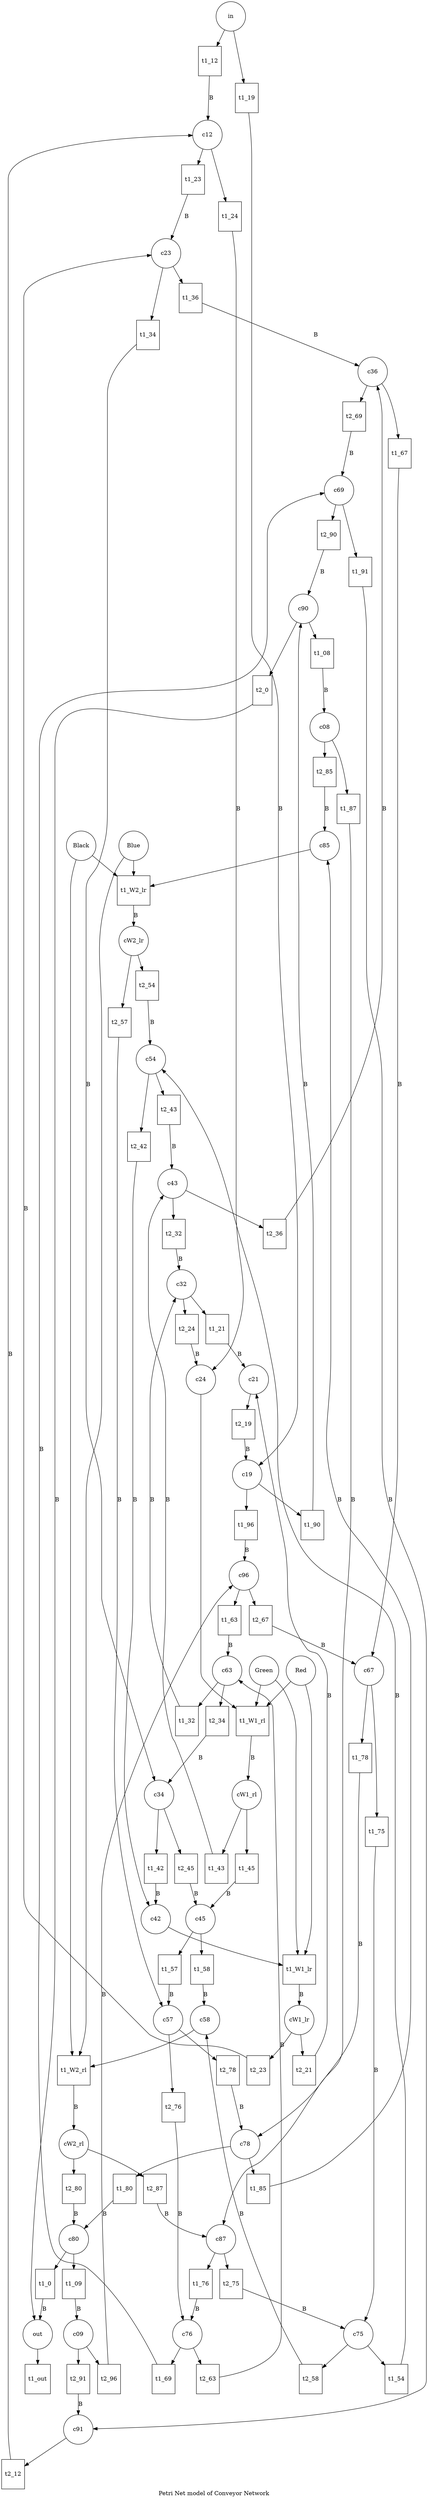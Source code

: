 digraph Environment {
	node [height=1.0 shape=rectangle width=0.6]
	t1_12 [label=t1_12]
	t2_12 [label=t2_12]
	t1_21 [label=t1_21]
	t2_21 [label=t2_21]
	t1_19 [label=t1_19]
	t2_19 [label=t2_19]
	t1_91 [label=t1_91]
	t2_91 [label=t2_91]
	t1_96 [label=t1_96]
	t2_96 [label=t2_96]
	t1_69 [label=t1_69]
	t2_69 [label=t2_69]
	t1_63 [label=t1_63]
	t2_63 [label=t2_63]
	t1_36 [label=t1_36]
	t2_36 [label=t2_36]
	t1_32 [label=t1_32]
	t2_32 [label=t2_32]
	t1_23 [label=t1_23]
	t2_23 [label=t2_23]
	t1_34 [label=t1_34]
	t2_34 [label=t2_34]
	t1_43 [label=t1_43]
	t2_43 [label=t2_43]
	t1_42 [label=t1_42]
	t2_42 [label=t2_42]
	t1_24 [label=t1_24]
	t2_24 [label=t2_24]
	t1_45 [label=t1_45]
	t2_45 [label=t2_45]
	t1_54 [label=t1_54]
	t2_54 [label=t2_54]
	t1_57 [label=t1_57]
	t2_57 [label=t2_57]
	t1_75 [label=t1_75]
	t2_75 [label=t2_75]
	t1_76 [label=t1_76]
	t2_76 [label=t2_76]
	t1_67 [label=t1_67]
	t2_67 [label=t2_67]
	t1_58 [label=t1_58]
	t2_58 [label=t2_58]
	t1_85 [label=t1_85]
	t2_85 [label=t2_85]
	t1_78 [label=t1_78]
	t2_78 [label=t2_78]
	t1_87 [label=t1_87]
	t2_87 [label=t2_87]
	t1_80 [label=t1_80]
	t2_80 [label=t2_80]
	t1_08 [label=t1_08]
	t1_90 [label=t1_90]
	t2_90 [label=t2_90]
	t1_09 [label=t1_09]
	t1_0 [label=t1_0]
	t2_0 [label=t2_0]
	t1_out [label=t1_out]
	t1_W1_lr [label=t1_W1_lr]
	t1_W1_rl [label=t1_W1_rl]
	t1_W2_lr [label=t1_W2_lr]
	t1_W2_rl [label=t1_W2_rl]
	node [shape=circle width=1.0]
	in [label=in]
	c12 [label=c12]
	c21 [label=c21]
	c19 [label=c19]
	c91 [label=c91]
	c23 [label=c23]
	c24 [label=c24]
	c32 [label=c32]
	c42 [label=c42]
	c90 [label=c90]
	c09 [label=c09]
	c96 [label=c96]
	c69 [label=c69]
	c36 [label=c36]
	c63 [label=c63]
	c34 [label=c34]
	c43 [label=c43]
	c45 [label=c45]
	c54 [label=c54]
	c67 [label=c67]
	c76 [label=c76]
	c57 [label=c57]
	c75 [label=c75]
	c78 [label=c78]
	c87 [label=c87]
	c58 [label=c58]
	c85 [label=c85]
	c80 [label=c80]
	c08 [label=c08]
	out [label=out]
	Black [label=Black]
	Red [label=Red]
	Blue [label=Blue]
	Green [label=Green]
	cW1_lr [label=cW1_lr]
	cW1_rl [label=cW1_rl]
	cW2_lr [label=cW2_lr]
	cW2_rl [label=cW2_rl]
	in -> t1_19
	in -> t1_12
	t1_12 -> c12 [label=B]
	c12 -> t1_23
	c12 -> t1_24
	t1_23 -> c23 [label=B]
	c23 -> t1_34
	c23 -> t1_36
	t1_36 -> c36 [label=B]
	c36 -> t2_69
	c36 -> t1_67
	t1_67 -> c67 [label=B]
	c67 -> t1_75
	c67 -> t1_78
	t1_78 -> c78 [label=B]
	c78 -> t1_80
	c78 -> t1_85
	t1_80 -> c80 [label=B]
	c80 -> t1_0
	c80 -> t1_09
	t1_0 -> out [label=B]
	out -> t1_out
	t1_09 -> c09 [label=B]
	c09 -> t2_96
	c09 -> t2_91
	t2_96 -> c96 [label=B]
	t1_19 -> c19 [label=B]
	c19 -> t1_90
	c19 -> t1_96
	t1_96 -> c96 [label=B]
	c96 -> t1_63
	c96 -> t2_67
	t2_67 -> c67 [label=B]
	t1_90 -> c90 [label=B]
	c90 -> t2_0
	c90 -> t1_08
	t2_0 -> out [label=B]
	t1_08 -> c08 [label=B]
	c08 -> t2_85
	c08 -> t1_87
	t1_87 -> c87 [label=B]
	c87 -> t1_76
	c87 -> t2_75
	t1_76 -> c76 [label=B]
	c76 -> t2_63
	c76 -> t1_69
	t1_69 -> c69 [label=B]
	t2_69 -> c69 [label=B]
	c69 -> t2_90
	c69 -> t1_91
	t2_90 -> c90 [label=B]
	t1_91 -> c91 [label=B]
	t2_91 -> c91 [label=B]
	c91 -> t2_12
	t2_12 -> c12 [label=B]
	t1_63 -> c63 [label=B]
	t2_63 -> c63 [label=B]
	c63 -> t2_34
	c63 -> t1_32
	t1_32 -> c32 [label=B]
	c32 -> t2_24
	c32 -> t1_21
	t1_21 -> c21 [label=B]
	c21 -> t2_19
	t2_19 -> c19 [label=B]
	t1_24 -> c24 [label=B]
	t2_24 -> c24 [label=B]
	c24 -> t1_W1_rl
	Red -> t1_W1_rl
	Green -> t1_W1_rl
	t1_W1_rl -> cW1_rl [label=B]
	cW1_rl -> t1_45
	cW1_rl -> t1_43
	t1_43 -> c43 [label=B]
	c43 -> t2_36
	c43 -> t2_32
	t2_36 -> c36 [label=B]
	t2_32 -> c32 [label=B]
	t1_34 -> c34 [label=B]
	c34 -> t1_42
	c34 -> t2_45
	t1_42 -> c42 [label=B]
	c42 -> t1_W1_lr
	Red -> t1_W1_lr
	Green -> t1_W1_lr
	t1_W1_lr -> cW1_lr [label=B]
	cW1_lr -> t2_21
	cW1_lr -> t2_23
	t2_21 -> c21 [label=B]
	t2_23 -> c23 [label=B]
	t1_45 -> c45 [label=B]
	c45 -> t1_57
	c45 -> t1_58
	t2_45 -> c45 [label=B]
	t1_57 -> c57 [label=B]
	c57 -> t2_78
	c57 -> t2_76
	t2_75 -> c75 [label=B]
	t2_78 -> c78 [label=B]
	t2_76 -> c76 [label=B]
	t1_75 -> c75 [label=B]
	c75 -> t1_54
	c75 -> t2_58
	t1_54 -> c54 [label=B]
	c54 -> t2_42
	c54 -> t2_43
	t2_42 -> c42 [label=B]
	t2_43 -> c43 [label=B]
	t1_58 -> c58 [label=B]
	t2_58 -> c58 [label=B]
	c58 -> t1_W2_rl
	Black -> t1_W2_rl
	Blue -> t1_W2_rl
	t1_W2_rl -> cW2_rl [label=B]
	cW2_rl -> t2_87
	cW2_rl -> t2_80
	t2_87 -> c87 [label=B]
	t2_80 -> c80 [label=B]
	t1_85 -> c85 [label=B]
	t2_85 -> c85 [label=B]
	c85 -> t1_W2_lr
	Black -> t1_W2_lr
	Blue -> t1_W2_lr
	t1_W2_lr -> cW2_lr [label=B]
	cW2_lr -> t2_54
	cW2_lr -> t2_57
	t2_57 -> c57 [label=B]
	t2_54 -> c54 [label=B]
	t2_34 -> c34 [label=B]
	overlap=false
	rank=same
	fontsize=24.0 label="Petri Net model of Conveyor Network"
	fontsize=14
}
